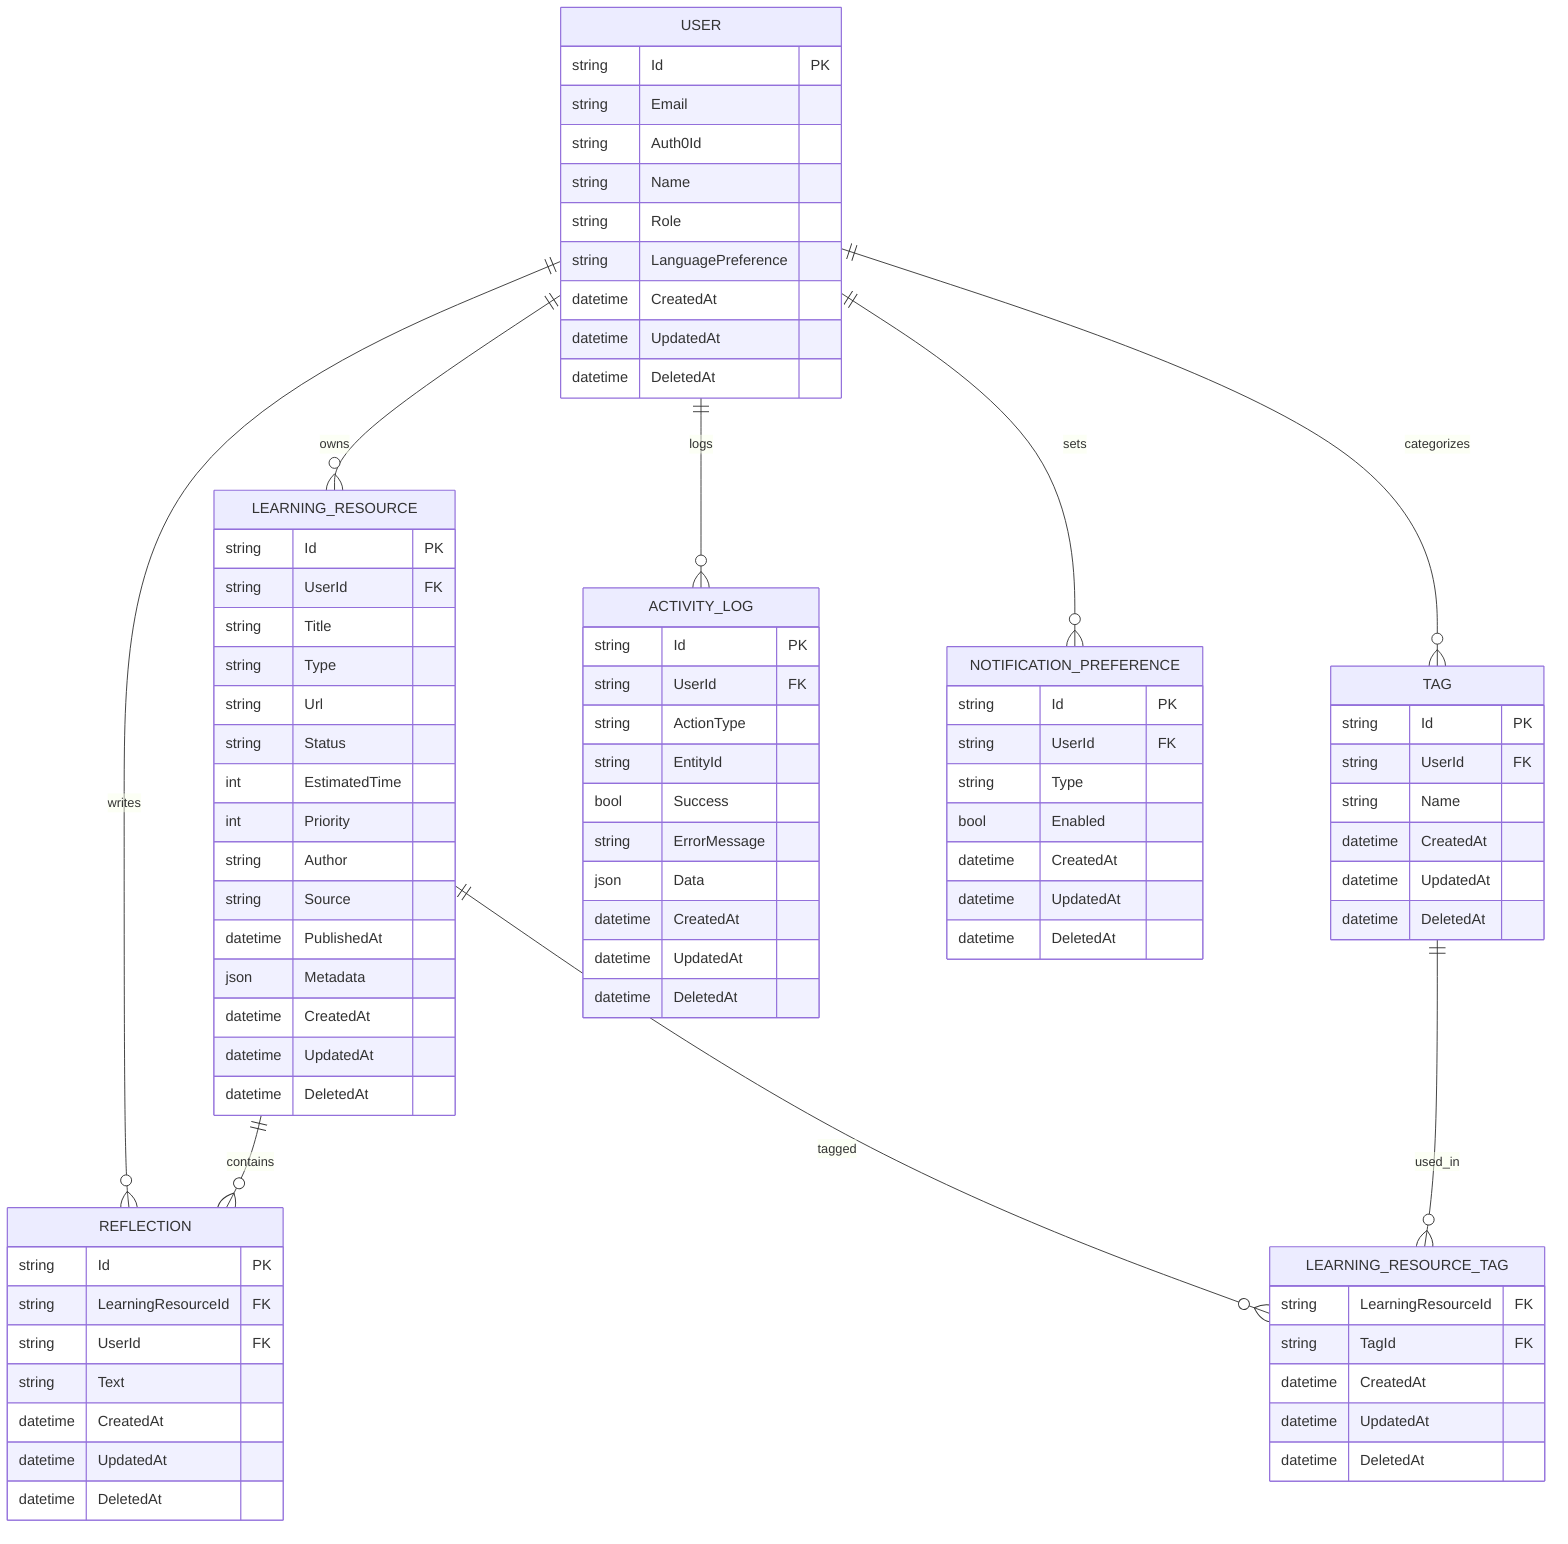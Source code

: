 erDiagram
    USER ||--o{ LEARNING_RESOURCE : owns
    USER ||--o{ TAG : categorizes
    USER ||--o{ REFLECTION : writes
    USER ||--o{ ACTIVITY_LOG : logs
    USER ||--o{ NOTIFICATION_PREFERENCE : sets
    LEARNING_RESOURCE ||--o{ REFLECTION : contains
    LEARNING_RESOURCE ||--o{ LEARNING_RESOURCE_TAG : tagged
    TAG ||--o{ LEARNING_RESOURCE_TAG : used_in

    NOTIFICATION_PREFERENCE {
        string Id PK
        string UserId FK
        string Type
        bool Enabled
        datetime CreatedAt
        datetime UpdatedAt
        datetime DeletedAt
    }
    USER {
        string Id PK
        string Email
        string Auth0Id
        string Name
        string Role
        string LanguagePreference
        datetime CreatedAt
        datetime UpdatedAt
        datetime DeletedAt
    }
    LEARNING_RESOURCE {
        string Id PK
        string UserId FK
        string Title
        string Type
        string Url
        string Status
        int EstimatedTime
        int Priority
        string Author
        string Source
        datetime PublishedAt
        json Metadata
        datetime CreatedAt
        datetime UpdatedAt
        datetime DeletedAt
    }
    TAG {
        string Id PK
        string UserId FK
        string Name
        datetime CreatedAt
        datetime UpdatedAt
        datetime DeletedAt
    }
    LEARNING_RESOURCE_TAG {
        string LearningResourceId FK
        string TagId FK
        datetime CreatedAt
        datetime UpdatedAt
        datetime DeletedAt
    }
    REFLECTION {
        string Id PK
        string LearningResourceId FK
        string UserId FK
        string Text
        datetime CreatedAt
        datetime UpdatedAt
        datetime DeletedAt
    }
    ACTIVITY_LOG {
        string Id PK
        string UserId FK
        string ActionType
        string EntityId
        bool Success
        string ErrorMessage
        json Data
        datetime CreatedAt
        datetime UpdatedAt
        datetime DeletedAt
    }